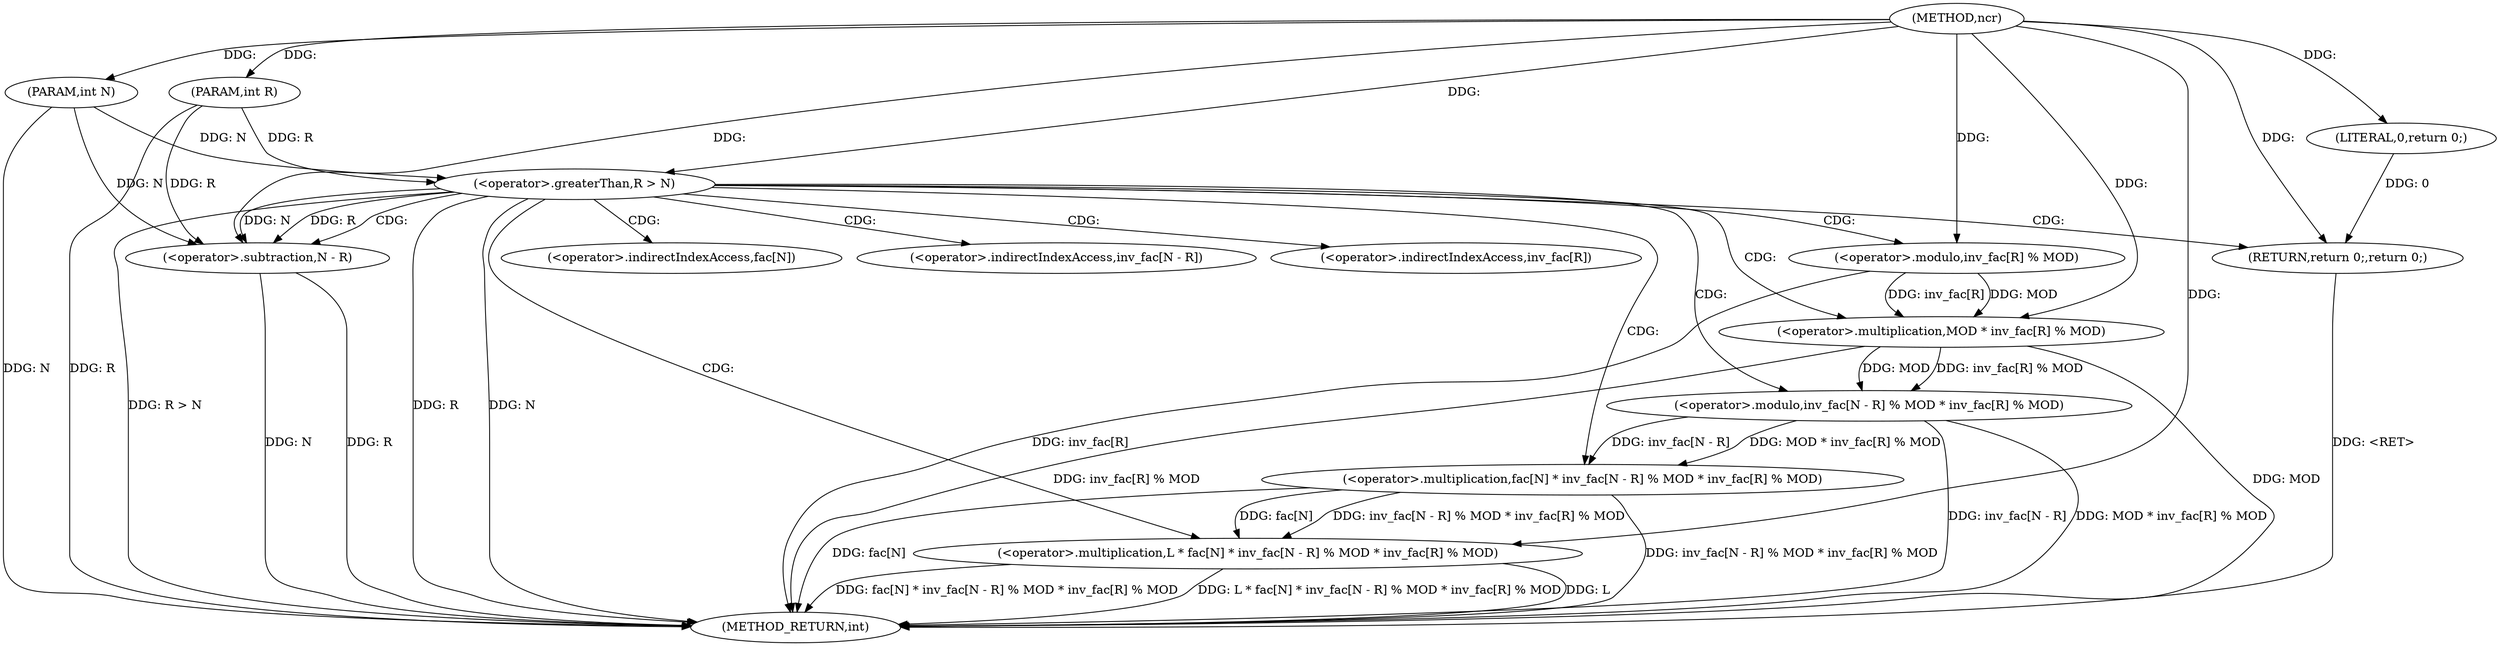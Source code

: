 digraph "ncr" {  
"1000170" [label = "(METHOD,ncr)" ]
"1000199" [label = "(METHOD_RETURN,int)" ]
"1000171" [label = "(PARAM,int N)" ]
"1000172" [label = "(PARAM,int R)" ]
"1000180" [label = "(<operator>.multiplication,L * fac[N] * inv_fac[N - R] % MOD * inv_fac[R] % MOD)" ]
"1000175" [label = "(<operator>.greaterThan,R > N)" ]
"1000178" [label = "(RETURN,return 0;,return 0;)" ]
"1000179" [label = "(LITERAL,0,return 0;)" ]
"1000182" [label = "(<operator>.multiplication,fac[N] * inv_fac[N - R] % MOD * inv_fac[R] % MOD)" ]
"1000186" [label = "(<operator>.modulo,inv_fac[N - R] % MOD * inv_fac[R] % MOD)" ]
"1000192" [label = "(<operator>.multiplication,MOD * inv_fac[R] % MOD)" ]
"1000189" [label = "(<operator>.subtraction,N - R)" ]
"1000194" [label = "(<operator>.modulo,inv_fac[R] % MOD)" ]
"1000183" [label = "(<operator>.indirectIndexAccess,fac[N])" ]
"1000187" [label = "(<operator>.indirectIndexAccess,inv_fac[N - R])" ]
"1000195" [label = "(<operator>.indirectIndexAccess,inv_fac[R])" ]
  "1000178" -> "1000199"  [ label = "DDG: <RET>"] 
  "1000171" -> "1000199"  [ label = "DDG: N"] 
  "1000172" -> "1000199"  [ label = "DDG: R"] 
  "1000175" -> "1000199"  [ label = "DDG: R"] 
  "1000175" -> "1000199"  [ label = "DDG: N"] 
  "1000175" -> "1000199"  [ label = "DDG: R > N"] 
  "1000182" -> "1000199"  [ label = "DDG: fac[N]"] 
  "1000189" -> "1000199"  [ label = "DDG: N"] 
  "1000189" -> "1000199"  [ label = "DDG: R"] 
  "1000186" -> "1000199"  [ label = "DDG: inv_fac[N - R]"] 
  "1000192" -> "1000199"  [ label = "DDG: MOD"] 
  "1000194" -> "1000199"  [ label = "DDG: inv_fac[R]"] 
  "1000192" -> "1000199"  [ label = "DDG: inv_fac[R] % MOD"] 
  "1000186" -> "1000199"  [ label = "DDG: MOD * inv_fac[R] % MOD"] 
  "1000182" -> "1000199"  [ label = "DDG: inv_fac[N - R] % MOD * inv_fac[R] % MOD"] 
  "1000180" -> "1000199"  [ label = "DDG: fac[N] * inv_fac[N - R] % MOD * inv_fac[R] % MOD"] 
  "1000180" -> "1000199"  [ label = "DDG: L * fac[N] * inv_fac[N - R] % MOD * inv_fac[R] % MOD"] 
  "1000180" -> "1000199"  [ label = "DDG: L"] 
  "1000170" -> "1000171"  [ label = "DDG: "] 
  "1000170" -> "1000172"  [ label = "DDG: "] 
  "1000179" -> "1000178"  [ label = "DDG: 0"] 
  "1000170" -> "1000178"  [ label = "DDG: "] 
  "1000170" -> "1000180"  [ label = "DDG: "] 
  "1000182" -> "1000180"  [ label = "DDG: fac[N]"] 
  "1000182" -> "1000180"  [ label = "DDG: inv_fac[N - R] % MOD * inv_fac[R] % MOD"] 
  "1000172" -> "1000175"  [ label = "DDG: R"] 
  "1000170" -> "1000175"  [ label = "DDG: "] 
  "1000171" -> "1000175"  [ label = "DDG: N"] 
  "1000170" -> "1000179"  [ label = "DDG: "] 
  "1000186" -> "1000182"  [ label = "DDG: inv_fac[N - R]"] 
  "1000186" -> "1000182"  [ label = "DDG: MOD * inv_fac[R] % MOD"] 
  "1000192" -> "1000186"  [ label = "DDG: MOD"] 
  "1000192" -> "1000186"  [ label = "DDG: inv_fac[R] % MOD"] 
  "1000194" -> "1000192"  [ label = "DDG: MOD"] 
  "1000170" -> "1000192"  [ label = "DDG: "] 
  "1000194" -> "1000192"  [ label = "DDG: inv_fac[R]"] 
  "1000175" -> "1000189"  [ label = "DDG: N"] 
  "1000171" -> "1000189"  [ label = "DDG: N"] 
  "1000170" -> "1000189"  [ label = "DDG: "] 
  "1000175" -> "1000189"  [ label = "DDG: R"] 
  "1000172" -> "1000189"  [ label = "DDG: R"] 
  "1000170" -> "1000194"  [ label = "DDG: "] 
  "1000175" -> "1000182"  [ label = "CDG: "] 
  "1000175" -> "1000195"  [ label = "CDG: "] 
  "1000175" -> "1000178"  [ label = "CDG: "] 
  "1000175" -> "1000186"  [ label = "CDG: "] 
  "1000175" -> "1000194"  [ label = "CDG: "] 
  "1000175" -> "1000192"  [ label = "CDG: "] 
  "1000175" -> "1000180"  [ label = "CDG: "] 
  "1000175" -> "1000183"  [ label = "CDG: "] 
  "1000175" -> "1000187"  [ label = "CDG: "] 
  "1000175" -> "1000189"  [ label = "CDG: "] 
}
